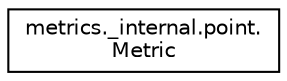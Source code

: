 digraph "Graphical Class Hierarchy"
{
 // LATEX_PDF_SIZE
  edge [fontname="Helvetica",fontsize="10",labelfontname="Helvetica",labelfontsize="10"];
  node [fontname="Helvetica",fontsize="10",shape=record];
  rankdir="LR";
  Node0 [label="metrics._internal.point.\lMetric",height=0.2,width=0.4,color="black", fillcolor="white", style="filled",URL="$classmetrics_1_1__internal_1_1point_1_1Metric.html",tooltip=" "];
}
